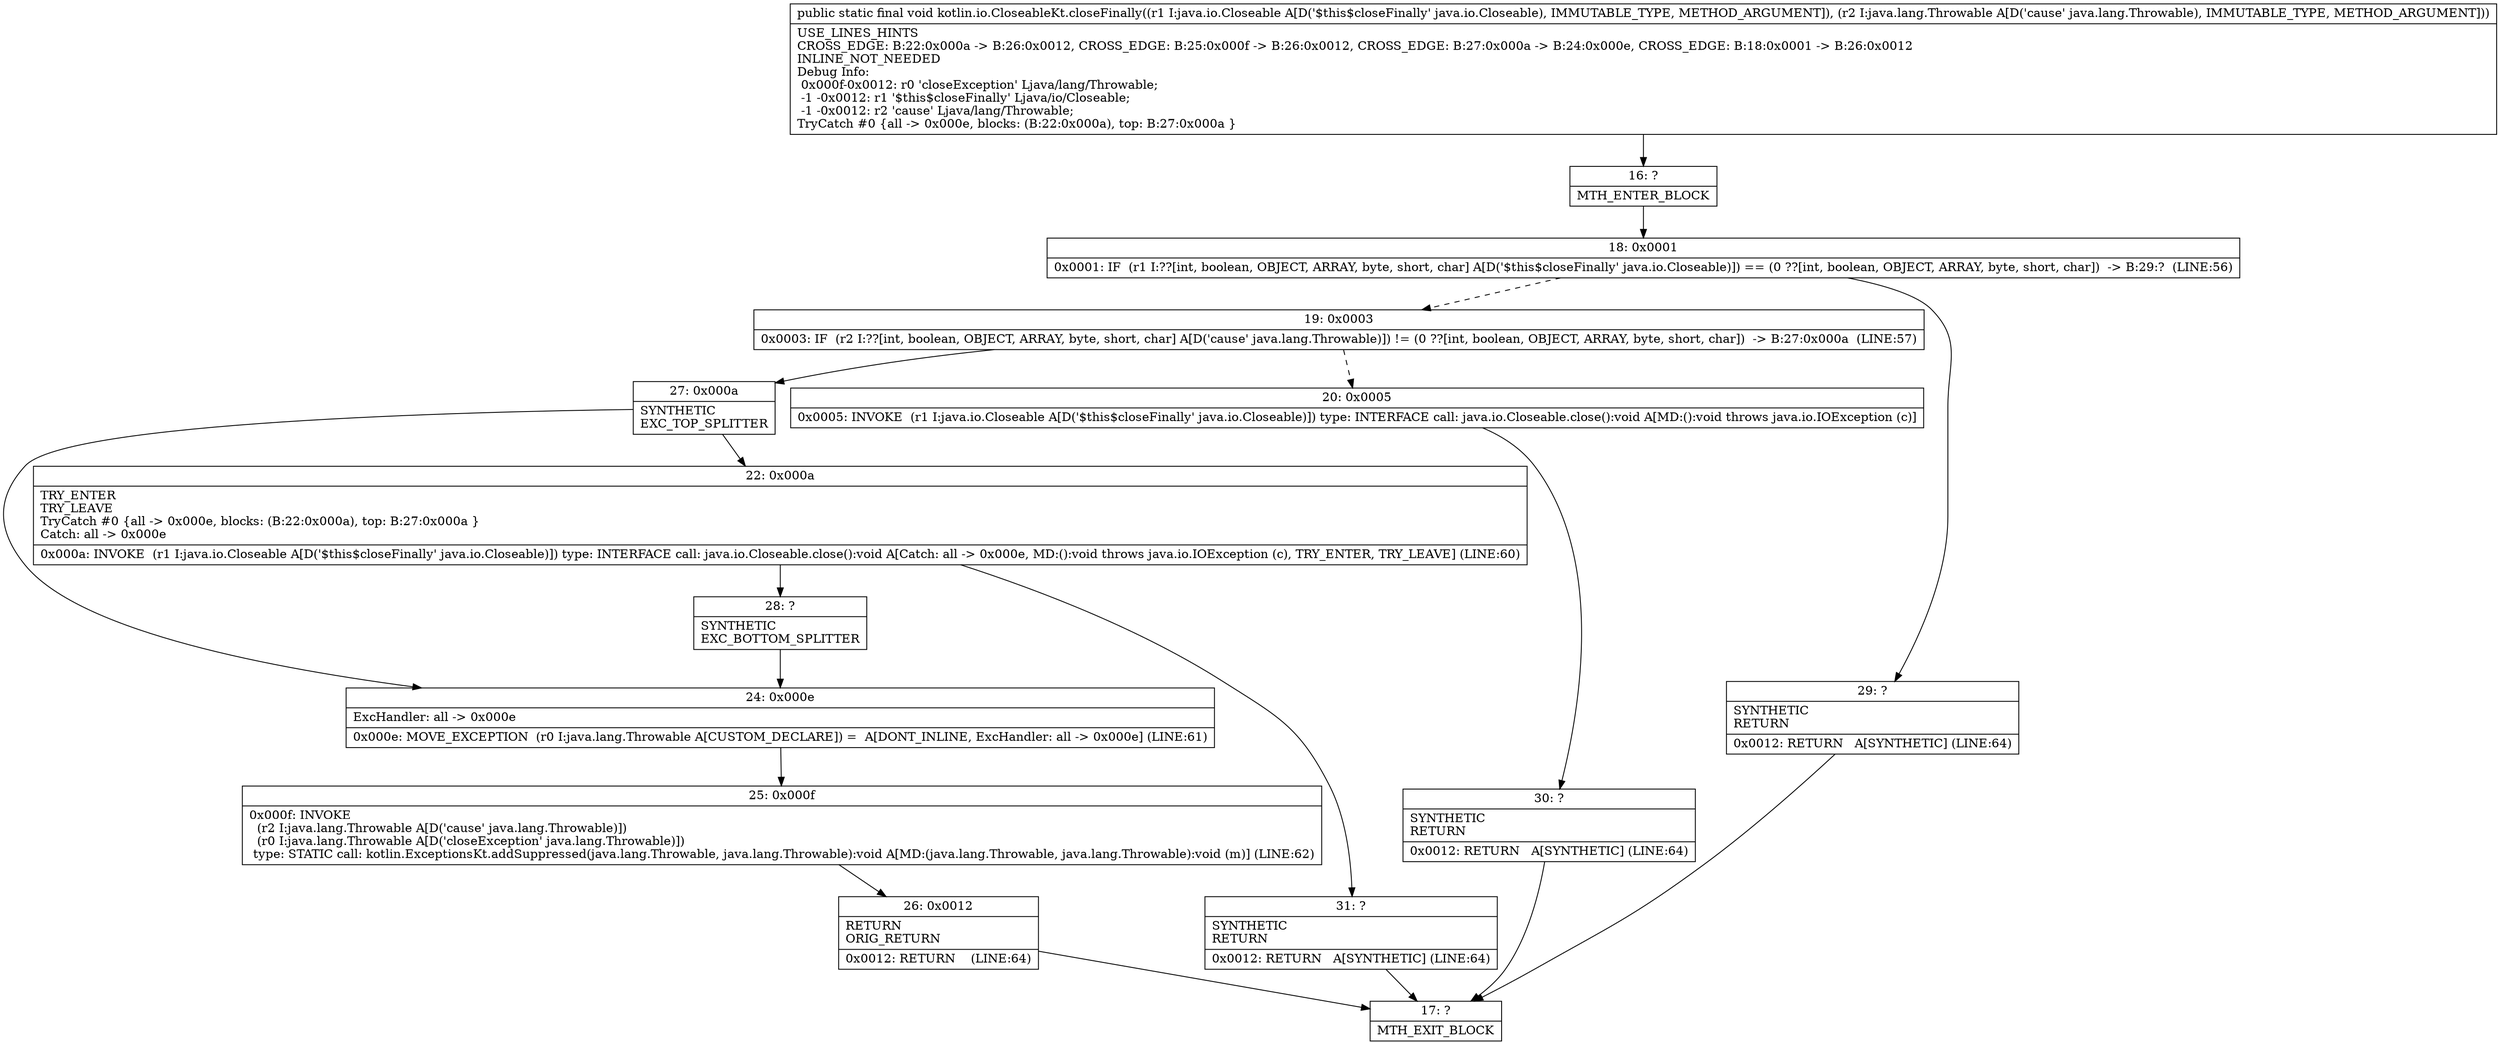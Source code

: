 digraph "CFG forkotlin.io.CloseableKt.closeFinally(Ljava\/io\/Closeable;Ljava\/lang\/Throwable;)V" {
Node_16 [shape=record,label="{16\:\ ?|MTH_ENTER_BLOCK\l}"];
Node_18 [shape=record,label="{18\:\ 0x0001|0x0001: IF  (r1 I:??[int, boolean, OBJECT, ARRAY, byte, short, char] A[D('$this$closeFinally' java.io.Closeable)]) == (0 ??[int, boolean, OBJECT, ARRAY, byte, short, char])  \-\> B:29:?  (LINE:56)\l}"];
Node_19 [shape=record,label="{19\:\ 0x0003|0x0003: IF  (r2 I:??[int, boolean, OBJECT, ARRAY, byte, short, char] A[D('cause' java.lang.Throwable)]) != (0 ??[int, boolean, OBJECT, ARRAY, byte, short, char])  \-\> B:27:0x000a  (LINE:57)\l}"];
Node_20 [shape=record,label="{20\:\ 0x0005|0x0005: INVOKE  (r1 I:java.io.Closeable A[D('$this$closeFinally' java.io.Closeable)]) type: INTERFACE call: java.io.Closeable.close():void A[MD:():void throws java.io.IOException (c)]\l}"];
Node_30 [shape=record,label="{30\:\ ?|SYNTHETIC\lRETURN\l|0x0012: RETURN   A[SYNTHETIC] (LINE:64)\l}"];
Node_17 [shape=record,label="{17\:\ ?|MTH_EXIT_BLOCK\l}"];
Node_27 [shape=record,label="{27\:\ 0x000a|SYNTHETIC\lEXC_TOP_SPLITTER\l}"];
Node_22 [shape=record,label="{22\:\ 0x000a|TRY_ENTER\lTRY_LEAVE\lTryCatch #0 \{all \-\> 0x000e, blocks: (B:22:0x000a), top: B:27:0x000a \}\lCatch: all \-\> 0x000e\l|0x000a: INVOKE  (r1 I:java.io.Closeable A[D('$this$closeFinally' java.io.Closeable)]) type: INTERFACE call: java.io.Closeable.close():void A[Catch: all \-\> 0x000e, MD:():void throws java.io.IOException (c), TRY_ENTER, TRY_LEAVE] (LINE:60)\l}"];
Node_28 [shape=record,label="{28\:\ ?|SYNTHETIC\lEXC_BOTTOM_SPLITTER\l}"];
Node_31 [shape=record,label="{31\:\ ?|SYNTHETIC\lRETURN\l|0x0012: RETURN   A[SYNTHETIC] (LINE:64)\l}"];
Node_24 [shape=record,label="{24\:\ 0x000e|ExcHandler: all \-\> 0x000e\l|0x000e: MOVE_EXCEPTION  (r0 I:java.lang.Throwable A[CUSTOM_DECLARE]) =  A[DONT_INLINE, ExcHandler: all \-\> 0x000e] (LINE:61)\l}"];
Node_25 [shape=record,label="{25\:\ 0x000f|0x000f: INVOKE  \l  (r2 I:java.lang.Throwable A[D('cause' java.lang.Throwable)])\l  (r0 I:java.lang.Throwable A[D('closeException' java.lang.Throwable)])\l type: STATIC call: kotlin.ExceptionsKt.addSuppressed(java.lang.Throwable, java.lang.Throwable):void A[MD:(java.lang.Throwable, java.lang.Throwable):void (m)] (LINE:62)\l}"];
Node_26 [shape=record,label="{26\:\ 0x0012|RETURN\lORIG_RETURN\l|0x0012: RETURN    (LINE:64)\l}"];
Node_29 [shape=record,label="{29\:\ ?|SYNTHETIC\lRETURN\l|0x0012: RETURN   A[SYNTHETIC] (LINE:64)\l}"];
MethodNode[shape=record,label="{public static final void kotlin.io.CloseableKt.closeFinally((r1 I:java.io.Closeable A[D('$this$closeFinally' java.io.Closeable), IMMUTABLE_TYPE, METHOD_ARGUMENT]), (r2 I:java.lang.Throwable A[D('cause' java.lang.Throwable), IMMUTABLE_TYPE, METHOD_ARGUMENT]))  | USE_LINES_HINTS\lCROSS_EDGE: B:22:0x000a \-\> B:26:0x0012, CROSS_EDGE: B:25:0x000f \-\> B:26:0x0012, CROSS_EDGE: B:27:0x000a \-\> B:24:0x000e, CROSS_EDGE: B:18:0x0001 \-\> B:26:0x0012\lINLINE_NOT_NEEDED\lDebug Info:\l  0x000f\-0x0012: r0 'closeException' Ljava\/lang\/Throwable;\l  \-1 \-0x0012: r1 '$this$closeFinally' Ljava\/io\/Closeable;\l  \-1 \-0x0012: r2 'cause' Ljava\/lang\/Throwable;\lTryCatch #0 \{all \-\> 0x000e, blocks: (B:22:0x000a), top: B:27:0x000a \}\l}"];
MethodNode -> Node_16;Node_16 -> Node_18;
Node_18 -> Node_19[style=dashed];
Node_18 -> Node_29;
Node_19 -> Node_20[style=dashed];
Node_19 -> Node_27;
Node_20 -> Node_30;
Node_30 -> Node_17;
Node_27 -> Node_22;
Node_27 -> Node_24;
Node_22 -> Node_28;
Node_22 -> Node_31;
Node_28 -> Node_24;
Node_31 -> Node_17;
Node_24 -> Node_25;
Node_25 -> Node_26;
Node_26 -> Node_17;
Node_29 -> Node_17;
}

